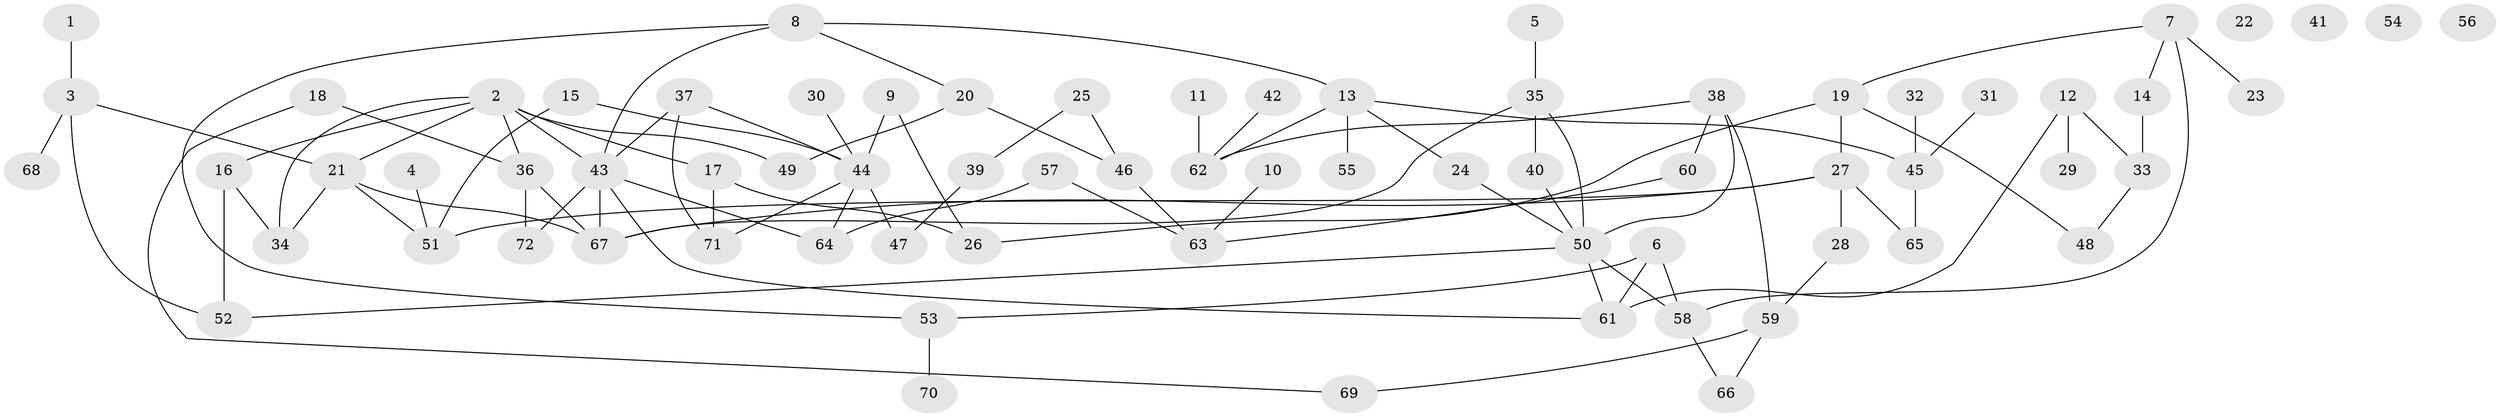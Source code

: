 // coarse degree distribution, {2: 0.23809523809523808, 3: 0.14285714285714285, 0: 0.19047619047619047, 1: 0.23809523809523808, 7: 0.09523809523809523, 6: 0.047619047619047616, 4: 0.047619047619047616}
// Generated by graph-tools (version 1.1) at 2025/43/03/04/25 21:43:23]
// undirected, 72 vertices, 98 edges
graph export_dot {
graph [start="1"]
  node [color=gray90,style=filled];
  1;
  2;
  3;
  4;
  5;
  6;
  7;
  8;
  9;
  10;
  11;
  12;
  13;
  14;
  15;
  16;
  17;
  18;
  19;
  20;
  21;
  22;
  23;
  24;
  25;
  26;
  27;
  28;
  29;
  30;
  31;
  32;
  33;
  34;
  35;
  36;
  37;
  38;
  39;
  40;
  41;
  42;
  43;
  44;
  45;
  46;
  47;
  48;
  49;
  50;
  51;
  52;
  53;
  54;
  55;
  56;
  57;
  58;
  59;
  60;
  61;
  62;
  63;
  64;
  65;
  66;
  67;
  68;
  69;
  70;
  71;
  72;
  1 -- 3;
  2 -- 16;
  2 -- 17;
  2 -- 21;
  2 -- 34;
  2 -- 36;
  2 -- 43;
  2 -- 49;
  3 -- 21;
  3 -- 52;
  3 -- 68;
  4 -- 51;
  5 -- 35;
  6 -- 53;
  6 -- 58;
  6 -- 61;
  7 -- 14;
  7 -- 19;
  7 -- 23;
  7 -- 58;
  8 -- 13;
  8 -- 20;
  8 -- 43;
  8 -- 53;
  9 -- 26;
  9 -- 44;
  10 -- 63;
  11 -- 62;
  12 -- 29;
  12 -- 33;
  12 -- 61;
  13 -- 24;
  13 -- 45;
  13 -- 55;
  13 -- 62;
  14 -- 33;
  15 -- 44;
  15 -- 51;
  16 -- 34;
  16 -- 52;
  17 -- 26;
  17 -- 71;
  18 -- 36;
  18 -- 69;
  19 -- 26;
  19 -- 27;
  19 -- 48;
  20 -- 46;
  20 -- 49;
  21 -- 34;
  21 -- 51;
  21 -- 67;
  24 -- 50;
  25 -- 39;
  25 -- 46;
  27 -- 28;
  27 -- 51;
  27 -- 65;
  27 -- 67;
  28 -- 59;
  30 -- 44;
  31 -- 45;
  32 -- 45;
  33 -- 48;
  35 -- 40;
  35 -- 50;
  35 -- 67;
  36 -- 67;
  36 -- 72;
  37 -- 43;
  37 -- 44;
  37 -- 71;
  38 -- 50;
  38 -- 59;
  38 -- 60;
  38 -- 62;
  39 -- 47;
  40 -- 50;
  42 -- 62;
  43 -- 61;
  43 -- 64;
  43 -- 67;
  43 -- 72;
  44 -- 47;
  44 -- 64;
  44 -- 71;
  45 -- 65;
  46 -- 63;
  50 -- 52;
  50 -- 58;
  50 -- 61;
  53 -- 70;
  57 -- 63;
  57 -- 64;
  58 -- 66;
  59 -- 66;
  59 -- 69;
  60 -- 63;
}

